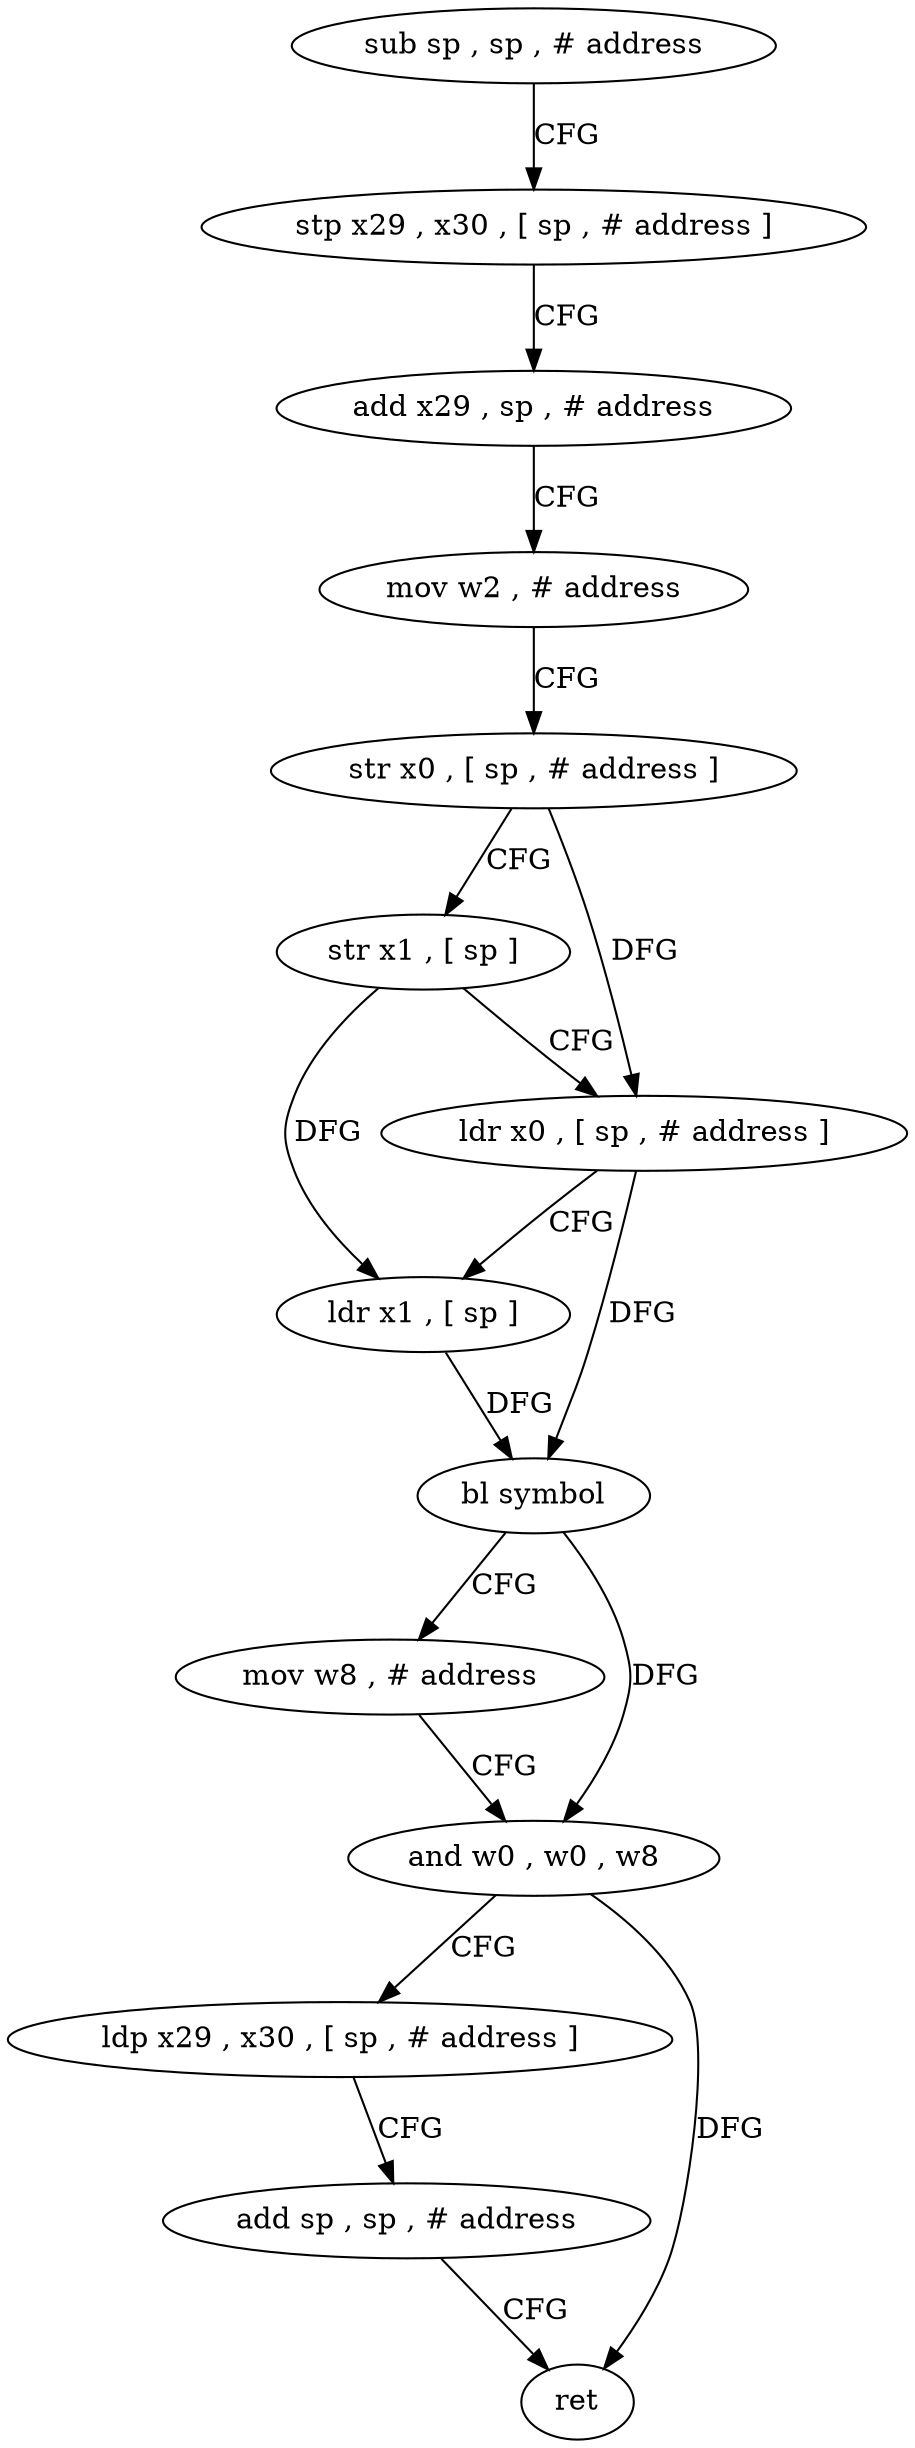 digraph "func" {
"78016" [label = "sub sp , sp , # address" ]
"78020" [label = "stp x29 , x30 , [ sp , # address ]" ]
"78024" [label = "add x29 , sp , # address" ]
"78028" [label = "mov w2 , # address" ]
"78032" [label = "str x0 , [ sp , # address ]" ]
"78036" [label = "str x1 , [ sp ]" ]
"78040" [label = "ldr x0 , [ sp , # address ]" ]
"78044" [label = "ldr x1 , [ sp ]" ]
"78048" [label = "bl symbol" ]
"78052" [label = "mov w8 , # address" ]
"78056" [label = "and w0 , w0 , w8" ]
"78060" [label = "ldp x29 , x30 , [ sp , # address ]" ]
"78064" [label = "add sp , sp , # address" ]
"78068" [label = "ret" ]
"78016" -> "78020" [ label = "CFG" ]
"78020" -> "78024" [ label = "CFG" ]
"78024" -> "78028" [ label = "CFG" ]
"78028" -> "78032" [ label = "CFG" ]
"78032" -> "78036" [ label = "CFG" ]
"78032" -> "78040" [ label = "DFG" ]
"78036" -> "78040" [ label = "CFG" ]
"78036" -> "78044" [ label = "DFG" ]
"78040" -> "78044" [ label = "CFG" ]
"78040" -> "78048" [ label = "DFG" ]
"78044" -> "78048" [ label = "DFG" ]
"78048" -> "78052" [ label = "CFG" ]
"78048" -> "78056" [ label = "DFG" ]
"78052" -> "78056" [ label = "CFG" ]
"78056" -> "78060" [ label = "CFG" ]
"78056" -> "78068" [ label = "DFG" ]
"78060" -> "78064" [ label = "CFG" ]
"78064" -> "78068" [ label = "CFG" ]
}
